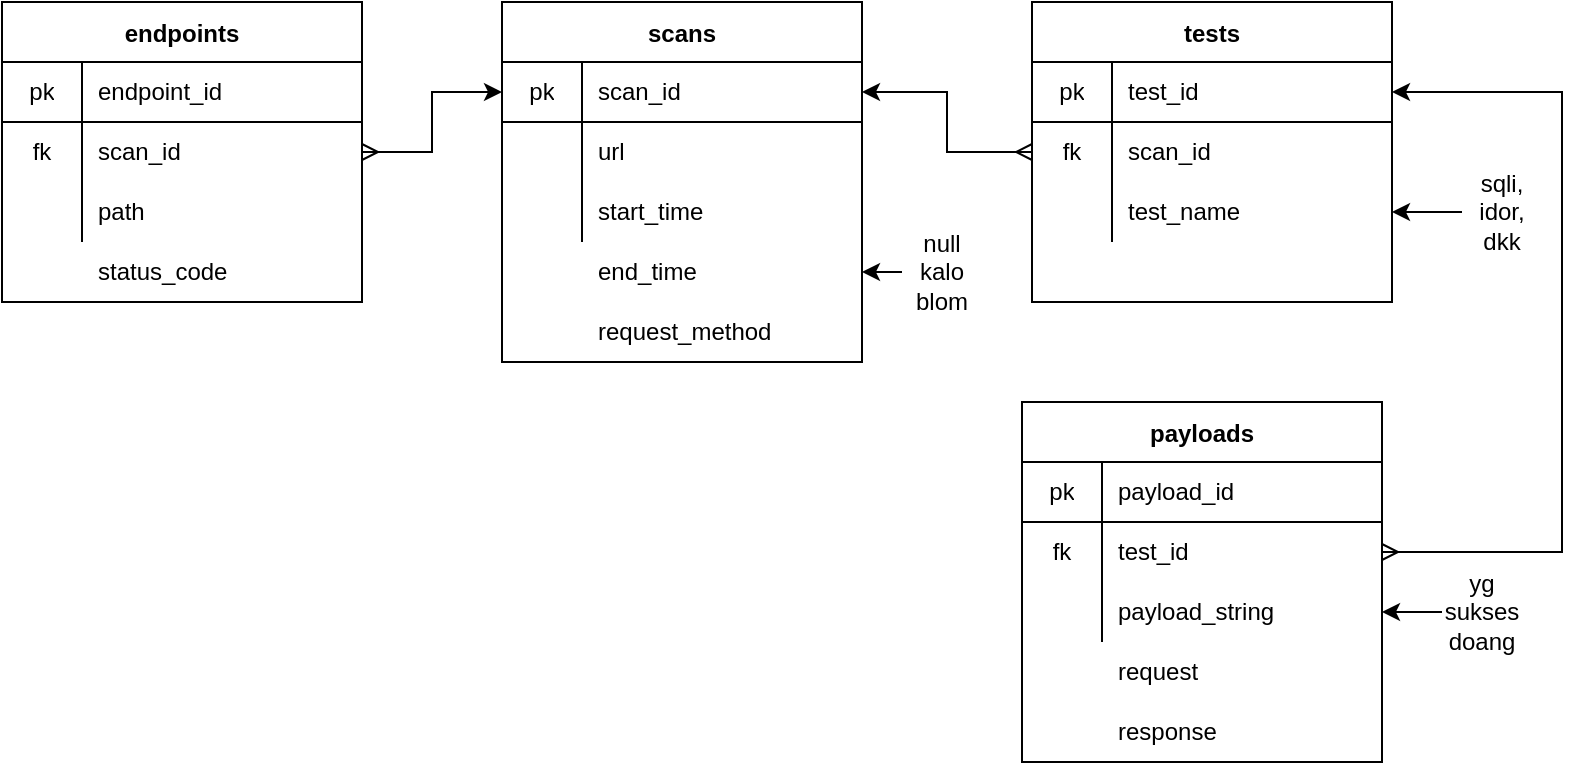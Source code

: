 <mxfile version="14.9.4" type="device"><diagram id="RLoXXJZ_C683b6KdokvH" name="Page-1"><mxGraphModel dx="824" dy="680" grid="1" gridSize="10" guides="1" tooltips="1" connect="1" arrows="1" fold="1" page="1" pageScale="1" pageWidth="850" pageHeight="1100" math="0" shadow="0"><root><mxCell id="0"/><mxCell id="1" parent="0"/><mxCell id="6PdaYhCclQnwIaYxH2Qa-1" value="scans" style="shape=table;startSize=30;container=1;collapsible=0;childLayout=tableLayout;fixedRows=1;rowLines=0;fontStyle=1;align=center;pointerEvents=1;" parent="1" vertex="1"><mxGeometry x="285" y="190" width="180" height="180" as="geometry"/></mxCell><mxCell id="6PdaYhCclQnwIaYxH2Qa-2" value="" style="shape=partialRectangle;html=1;whiteSpace=wrap;collapsible=0;dropTarget=0;pointerEvents=1;fillColor=none;top=0;left=0;bottom=1;right=0;points=[[0,0.5],[1,0.5]];portConstraint=eastwest;" parent="6PdaYhCclQnwIaYxH2Qa-1" vertex="1"><mxGeometry y="30" width="180" height="30" as="geometry"/></mxCell><mxCell id="6PdaYhCclQnwIaYxH2Qa-3" value="pk" style="shape=partialRectangle;html=1;whiteSpace=wrap;connectable=0;fillColor=none;top=0;left=0;bottom=0;right=0;overflow=hidden;pointerEvents=1;" parent="6PdaYhCclQnwIaYxH2Qa-2" vertex="1"><mxGeometry width="40" height="30" as="geometry"/></mxCell><mxCell id="6PdaYhCclQnwIaYxH2Qa-4" value="scan_id" style="shape=partialRectangle;html=1;whiteSpace=wrap;connectable=0;fillColor=none;top=0;left=0;bottom=0;right=0;align=left;spacingLeft=6;overflow=hidden;pointerEvents=1;" parent="6PdaYhCclQnwIaYxH2Qa-2" vertex="1"><mxGeometry x="40" width="140" height="30" as="geometry"/></mxCell><mxCell id="6PdaYhCclQnwIaYxH2Qa-5" value="" style="shape=partialRectangle;html=1;whiteSpace=wrap;collapsible=0;dropTarget=0;pointerEvents=1;fillColor=none;top=0;left=0;bottom=0;right=0;points=[[0,0.5],[1,0.5]];portConstraint=eastwest;" parent="6PdaYhCclQnwIaYxH2Qa-1" vertex="1"><mxGeometry y="60" width="180" height="30" as="geometry"/></mxCell><mxCell id="6PdaYhCclQnwIaYxH2Qa-6" value="" style="shape=partialRectangle;html=1;whiteSpace=wrap;connectable=0;fillColor=none;top=0;left=0;bottom=0;right=0;overflow=hidden;pointerEvents=1;" parent="6PdaYhCclQnwIaYxH2Qa-5" vertex="1"><mxGeometry width="40" height="30" as="geometry"/></mxCell><mxCell id="6PdaYhCclQnwIaYxH2Qa-7" value="url" style="shape=partialRectangle;html=1;whiteSpace=wrap;connectable=0;fillColor=none;top=0;left=0;bottom=0;right=0;align=left;spacingLeft=6;overflow=hidden;pointerEvents=1;" parent="6PdaYhCclQnwIaYxH2Qa-5" vertex="1"><mxGeometry x="40" width="140" height="30" as="geometry"/></mxCell><mxCell id="6PdaYhCclQnwIaYxH2Qa-8" value="" style="shape=partialRectangle;html=1;whiteSpace=wrap;collapsible=0;dropTarget=0;pointerEvents=1;fillColor=none;top=0;left=0;bottom=0;right=0;points=[[0,0.5],[1,0.5]];portConstraint=eastwest;" parent="6PdaYhCclQnwIaYxH2Qa-1" vertex="1"><mxGeometry y="90" width="180" height="30" as="geometry"/></mxCell><mxCell id="6PdaYhCclQnwIaYxH2Qa-9" value="" style="shape=partialRectangle;html=1;whiteSpace=wrap;connectable=0;fillColor=none;top=0;left=0;bottom=0;right=0;overflow=hidden;pointerEvents=1;" parent="6PdaYhCclQnwIaYxH2Qa-8" vertex="1"><mxGeometry width="40" height="30" as="geometry"/></mxCell><mxCell id="6PdaYhCclQnwIaYxH2Qa-10" value="start_time" style="shape=partialRectangle;html=1;whiteSpace=wrap;connectable=0;fillColor=none;top=0;left=0;bottom=0;right=0;align=left;spacingLeft=6;overflow=hidden;pointerEvents=1;" parent="6PdaYhCclQnwIaYxH2Qa-8" vertex="1"><mxGeometry x="40" width="140" height="30" as="geometry"/></mxCell><mxCell id="6PdaYhCclQnwIaYxH2Qa-11" value="tests" style="shape=table;startSize=30;container=1;collapsible=0;childLayout=tableLayout;fixedRows=1;rowLines=0;fontStyle=1;align=center;pointerEvents=1;" parent="1" vertex="1"><mxGeometry x="550" y="190" width="180" height="150" as="geometry"/></mxCell><mxCell id="6PdaYhCclQnwIaYxH2Qa-12" value="" style="shape=partialRectangle;html=1;whiteSpace=wrap;collapsible=0;dropTarget=0;pointerEvents=1;fillColor=none;top=0;left=0;bottom=1;right=0;points=[[0,0.5],[1,0.5]];portConstraint=eastwest;" parent="6PdaYhCclQnwIaYxH2Qa-11" vertex="1"><mxGeometry y="30" width="180" height="30" as="geometry"/></mxCell><mxCell id="6PdaYhCclQnwIaYxH2Qa-13" value="pk" style="shape=partialRectangle;html=1;whiteSpace=wrap;connectable=0;fillColor=none;top=0;left=0;bottom=0;right=0;overflow=hidden;pointerEvents=1;" parent="6PdaYhCclQnwIaYxH2Qa-12" vertex="1"><mxGeometry width="40" height="30" as="geometry"/></mxCell><mxCell id="6PdaYhCclQnwIaYxH2Qa-14" value="test_id" style="shape=partialRectangle;html=1;whiteSpace=wrap;connectable=0;fillColor=none;top=0;left=0;bottom=0;right=0;align=left;spacingLeft=6;overflow=hidden;pointerEvents=1;" parent="6PdaYhCclQnwIaYxH2Qa-12" vertex="1"><mxGeometry x="40" width="140" height="30" as="geometry"/></mxCell><mxCell id="6PdaYhCclQnwIaYxH2Qa-15" value="" style="shape=partialRectangle;html=1;whiteSpace=wrap;collapsible=0;dropTarget=0;pointerEvents=1;fillColor=none;top=0;left=0;bottom=0;right=0;points=[[0,0.5],[1,0.5]];portConstraint=eastwest;" parent="6PdaYhCclQnwIaYxH2Qa-11" vertex="1"><mxGeometry y="60" width="180" height="30" as="geometry"/></mxCell><mxCell id="6PdaYhCclQnwIaYxH2Qa-16" value="fk" style="shape=partialRectangle;html=1;whiteSpace=wrap;connectable=0;fillColor=none;top=0;left=0;bottom=0;right=0;overflow=hidden;pointerEvents=1;" parent="6PdaYhCclQnwIaYxH2Qa-15" vertex="1"><mxGeometry width="40" height="30" as="geometry"/></mxCell><mxCell id="6PdaYhCclQnwIaYxH2Qa-17" value="scan_id" style="shape=partialRectangle;html=1;whiteSpace=wrap;connectable=0;fillColor=none;top=0;left=0;bottom=0;right=0;align=left;spacingLeft=6;overflow=hidden;pointerEvents=1;" parent="6PdaYhCclQnwIaYxH2Qa-15" vertex="1"><mxGeometry x="40" width="140" height="30" as="geometry"/></mxCell><mxCell id="6PdaYhCclQnwIaYxH2Qa-18" value="" style="shape=partialRectangle;html=1;whiteSpace=wrap;collapsible=0;dropTarget=0;pointerEvents=1;fillColor=none;top=0;left=0;bottom=0;right=0;points=[[0,0.5],[1,0.5]];portConstraint=eastwest;" parent="6PdaYhCclQnwIaYxH2Qa-11" vertex="1"><mxGeometry y="90" width="180" height="30" as="geometry"/></mxCell><mxCell id="6PdaYhCclQnwIaYxH2Qa-19" value="" style="shape=partialRectangle;html=1;whiteSpace=wrap;connectable=0;fillColor=none;top=0;left=0;bottom=0;right=0;overflow=hidden;pointerEvents=1;" parent="6PdaYhCclQnwIaYxH2Qa-18" vertex="1"><mxGeometry width="40" height="30" as="geometry"/></mxCell><mxCell id="6PdaYhCclQnwIaYxH2Qa-20" value="test_name" style="shape=partialRectangle;html=1;whiteSpace=wrap;connectable=0;fillColor=none;top=0;left=0;bottom=0;right=0;align=left;spacingLeft=6;overflow=hidden;pointerEvents=1;" parent="6PdaYhCclQnwIaYxH2Qa-18" vertex="1"><mxGeometry x="40" width="140" height="30" as="geometry"/></mxCell><mxCell id="6PdaYhCclQnwIaYxH2Qa-21" value="payloads" style="shape=table;startSize=30;container=1;collapsible=0;childLayout=tableLayout;fixedRows=1;rowLines=0;fontStyle=1;align=center;pointerEvents=1;" parent="1" vertex="1"><mxGeometry x="545" y="390" width="180" height="180" as="geometry"/></mxCell><mxCell id="6PdaYhCclQnwIaYxH2Qa-22" value="" style="shape=partialRectangle;html=1;whiteSpace=wrap;collapsible=0;dropTarget=0;pointerEvents=1;fillColor=none;top=0;left=0;bottom=1;right=0;points=[[0,0.5],[1,0.5]];portConstraint=eastwest;" parent="6PdaYhCclQnwIaYxH2Qa-21" vertex="1"><mxGeometry y="30" width="180" height="30" as="geometry"/></mxCell><mxCell id="6PdaYhCclQnwIaYxH2Qa-23" value="pk" style="shape=partialRectangle;html=1;whiteSpace=wrap;connectable=0;fillColor=none;top=0;left=0;bottom=0;right=0;overflow=hidden;pointerEvents=1;" parent="6PdaYhCclQnwIaYxH2Qa-22" vertex="1"><mxGeometry width="40" height="30" as="geometry"/></mxCell><mxCell id="6PdaYhCclQnwIaYxH2Qa-24" value="payload_id" style="shape=partialRectangle;html=1;whiteSpace=wrap;connectable=0;fillColor=none;top=0;left=0;bottom=0;right=0;align=left;spacingLeft=6;overflow=hidden;pointerEvents=1;" parent="6PdaYhCclQnwIaYxH2Qa-22" vertex="1"><mxGeometry x="40" width="140" height="30" as="geometry"/></mxCell><mxCell id="6PdaYhCclQnwIaYxH2Qa-25" value="" style="shape=partialRectangle;html=1;whiteSpace=wrap;collapsible=0;dropTarget=0;pointerEvents=1;fillColor=none;top=0;left=0;bottom=0;right=0;points=[[0,0.5],[1,0.5]];portConstraint=eastwest;" parent="6PdaYhCclQnwIaYxH2Qa-21" vertex="1"><mxGeometry y="60" width="180" height="30" as="geometry"/></mxCell><mxCell id="6PdaYhCclQnwIaYxH2Qa-26" value="fk" style="shape=partialRectangle;html=1;whiteSpace=wrap;connectable=0;fillColor=none;top=0;left=0;bottom=0;right=0;overflow=hidden;pointerEvents=1;" parent="6PdaYhCclQnwIaYxH2Qa-25" vertex="1"><mxGeometry width="40" height="30" as="geometry"/></mxCell><mxCell id="6PdaYhCclQnwIaYxH2Qa-27" value="test_id" style="shape=partialRectangle;html=1;whiteSpace=wrap;connectable=0;fillColor=none;top=0;left=0;bottom=0;right=0;align=left;spacingLeft=6;overflow=hidden;pointerEvents=1;" parent="6PdaYhCclQnwIaYxH2Qa-25" vertex="1"><mxGeometry x="40" width="140" height="30" as="geometry"/></mxCell><mxCell id="6PdaYhCclQnwIaYxH2Qa-28" value="" style="shape=partialRectangle;html=1;whiteSpace=wrap;collapsible=0;dropTarget=0;pointerEvents=1;fillColor=none;top=0;left=0;bottom=0;right=0;points=[[0,0.5],[1,0.5]];portConstraint=eastwest;" parent="6PdaYhCclQnwIaYxH2Qa-21" vertex="1"><mxGeometry y="90" width="180" height="30" as="geometry"/></mxCell><mxCell id="6PdaYhCclQnwIaYxH2Qa-29" value="" style="shape=partialRectangle;html=1;whiteSpace=wrap;connectable=0;fillColor=none;top=0;left=0;bottom=0;right=0;overflow=hidden;pointerEvents=1;" parent="6PdaYhCclQnwIaYxH2Qa-28" vertex="1"><mxGeometry width="40" height="30" as="geometry"/></mxCell><mxCell id="6PdaYhCclQnwIaYxH2Qa-30" value="payload_string" style="shape=partialRectangle;html=1;whiteSpace=wrap;connectable=0;fillColor=none;top=0;left=0;bottom=0;right=0;align=left;spacingLeft=6;overflow=hidden;pointerEvents=1;" parent="6PdaYhCclQnwIaYxH2Qa-28" vertex="1"><mxGeometry x="40" width="140" height="30" as="geometry"/></mxCell><mxCell id="6PdaYhCclQnwIaYxH2Qa-31" value="" style="shape=partialRectangle;html=1;whiteSpace=wrap;connectable=0;fillColor=none;top=0;left=0;bottom=0;right=0;overflow=hidden;pointerEvents=1;" parent="1" vertex="1"><mxGeometry x="545" y="510" width="40" height="30" as="geometry"/></mxCell><mxCell id="6PdaYhCclQnwIaYxH2Qa-32" value="request" style="shape=partialRectangle;html=1;whiteSpace=wrap;connectable=0;fillColor=none;top=0;left=0;bottom=0;right=0;align=left;spacingLeft=6;overflow=hidden;pointerEvents=1;" parent="1" vertex="1"><mxGeometry x="585" y="510" width="140" height="30" as="geometry"/></mxCell><mxCell id="6PdaYhCclQnwIaYxH2Qa-33" value="" style="shape=partialRectangle;html=1;whiteSpace=wrap;connectable=0;fillColor=none;top=0;left=0;bottom=0;right=0;overflow=hidden;pointerEvents=1;" parent="1" vertex="1"><mxGeometry x="285" y="310" width="40" height="30" as="geometry"/></mxCell><mxCell id="6PdaYhCclQnwIaYxH2Qa-34" value="end_time" style="shape=partialRectangle;html=1;whiteSpace=wrap;connectable=0;fillColor=none;top=0;left=0;bottom=0;right=0;align=left;spacingLeft=6;overflow=hidden;pointerEvents=1;" parent="1" vertex="1"><mxGeometry x="325" y="310" width="140" height="30" as="geometry"/></mxCell><mxCell id="6PdaYhCclQnwIaYxH2Qa-36" style="edgeStyle=orthogonalEdgeStyle;rounded=0;orthogonalLoop=1;jettySize=auto;html=1;entryX=1;entryY=0.5;entryDx=0;entryDy=0;" parent="1" source="6PdaYhCclQnwIaYxH2Qa-35" target="6PdaYhCclQnwIaYxH2Qa-28" edge="1"><mxGeometry relative="1" as="geometry"/></mxCell><mxCell id="6PdaYhCclQnwIaYxH2Qa-35" value="yg sukses doang" style="text;html=1;strokeColor=none;fillColor=none;align=center;verticalAlign=middle;whiteSpace=wrap;rounded=0;" parent="1" vertex="1"><mxGeometry x="755" y="485" width="40" height="20" as="geometry"/></mxCell><mxCell id="6PdaYhCclQnwIaYxH2Qa-38" style="edgeStyle=orthogonalEdgeStyle;rounded=0;orthogonalLoop=1;jettySize=auto;html=1;entryX=1;entryY=0.5;entryDx=0;entryDy=0;startArrow=ERmany;startFill=0;" parent="1" source="6PdaYhCclQnwIaYxH2Qa-25" target="6PdaYhCclQnwIaYxH2Qa-12" edge="1"><mxGeometry relative="1" as="geometry"><Array as="points"><mxPoint x="815" y="465"/><mxPoint x="815" y="235"/></Array></mxGeometry></mxCell><mxCell id="6PdaYhCclQnwIaYxH2Qa-39" style="edgeStyle=orthogonalEdgeStyle;rounded=0;orthogonalLoop=1;jettySize=auto;html=1;entryX=1;entryY=0.5;entryDx=0;entryDy=0;exitX=0;exitY=0.5;exitDx=0;exitDy=0;startArrow=ERmany;startFill=0;" parent="1" source="6PdaYhCclQnwIaYxH2Qa-15" target="6PdaYhCclQnwIaYxH2Qa-2" edge="1"><mxGeometry relative="1" as="geometry"/></mxCell><mxCell id="6PdaYhCclQnwIaYxH2Qa-40" value="" style="shape=partialRectangle;html=1;whiteSpace=wrap;connectable=0;fillColor=none;top=0;left=0;bottom=0;right=0;overflow=hidden;pointerEvents=1;" parent="1" vertex="1"><mxGeometry x="545" y="540" width="40" height="30" as="geometry"/></mxCell><mxCell id="6PdaYhCclQnwIaYxH2Qa-41" value="response" style="shape=partialRectangle;html=1;whiteSpace=wrap;connectable=0;fillColor=none;top=0;left=0;bottom=0;right=0;align=left;spacingLeft=6;overflow=hidden;pointerEvents=1;" parent="1" vertex="1"><mxGeometry x="585" y="540" width="140" height="30" as="geometry"/></mxCell><mxCell id="6PdaYhCclQnwIaYxH2Qa-42" value="" style="shape=partialRectangle;html=1;whiteSpace=wrap;connectable=0;fillColor=none;top=0;left=0;bottom=0;right=0;overflow=hidden;pointerEvents=1;" parent="1" vertex="1"><mxGeometry x="285" y="340" width="40" height="30" as="geometry"/></mxCell><mxCell id="6PdaYhCclQnwIaYxH2Qa-43" value="request_method" style="shape=partialRectangle;html=1;whiteSpace=wrap;connectable=0;fillColor=none;top=0;left=0;bottom=0;right=0;align=left;spacingLeft=6;overflow=hidden;pointerEvents=1;" parent="1" vertex="1"><mxGeometry x="325" y="340" width="140" height="30" as="geometry"/></mxCell><mxCell id="6PdaYhCclQnwIaYxH2Qa-45" style="edgeStyle=orthogonalEdgeStyle;rounded=0;orthogonalLoop=1;jettySize=auto;html=1;" parent="1" source="6PdaYhCclQnwIaYxH2Qa-44" edge="1"><mxGeometry relative="1" as="geometry"><mxPoint x="465" y="325" as="targetPoint"/></mxGeometry></mxCell><mxCell id="6PdaYhCclQnwIaYxH2Qa-44" value="null kalo blom" style="text;html=1;strokeColor=none;fillColor=none;align=center;verticalAlign=middle;whiteSpace=wrap;rounded=0;" parent="1" vertex="1"><mxGeometry x="485" y="315" width="40" height="20" as="geometry"/></mxCell><mxCell id="6PdaYhCclQnwIaYxH2Qa-47" style="edgeStyle=orthogonalEdgeStyle;rounded=0;orthogonalLoop=1;jettySize=auto;html=1;entryX=1;entryY=0.5;entryDx=0;entryDy=0;" parent="1" source="6PdaYhCclQnwIaYxH2Qa-46" target="6PdaYhCclQnwIaYxH2Qa-18" edge="1"><mxGeometry relative="1" as="geometry"/></mxCell><mxCell id="6PdaYhCclQnwIaYxH2Qa-46" value="sqli, idor, dkk" style="text;html=1;strokeColor=none;fillColor=none;align=center;verticalAlign=middle;whiteSpace=wrap;rounded=0;" parent="1" vertex="1"><mxGeometry x="765" y="285" width="40" height="20" as="geometry"/></mxCell><mxCell id="E14tl2TjhjXz2BV6QBqy-1" value="endpoints" style="shape=table;startSize=30;container=1;collapsible=0;childLayout=tableLayout;fixedRows=1;rowLines=0;fontStyle=1;align=center;pointerEvents=1;" vertex="1" parent="1"><mxGeometry x="35" y="190" width="180" height="150" as="geometry"/></mxCell><mxCell id="E14tl2TjhjXz2BV6QBqy-2" value="" style="shape=partialRectangle;html=1;whiteSpace=wrap;collapsible=0;dropTarget=0;pointerEvents=1;fillColor=none;top=0;left=0;bottom=1;right=0;points=[[0,0.5],[1,0.5]];portConstraint=eastwest;" vertex="1" parent="E14tl2TjhjXz2BV6QBqy-1"><mxGeometry y="30" width="180" height="30" as="geometry"/></mxCell><mxCell id="E14tl2TjhjXz2BV6QBqy-3" value="pk" style="shape=partialRectangle;html=1;whiteSpace=wrap;connectable=0;fillColor=none;top=0;left=0;bottom=0;right=0;overflow=hidden;pointerEvents=1;" vertex="1" parent="E14tl2TjhjXz2BV6QBqy-2"><mxGeometry width="40" height="30" as="geometry"/></mxCell><mxCell id="E14tl2TjhjXz2BV6QBqy-4" value="endpoint_id" style="shape=partialRectangle;html=1;whiteSpace=wrap;connectable=0;fillColor=none;top=0;left=0;bottom=0;right=0;align=left;spacingLeft=6;overflow=hidden;pointerEvents=1;" vertex="1" parent="E14tl2TjhjXz2BV6QBqy-2"><mxGeometry x="40" width="140" height="30" as="geometry"/></mxCell><mxCell id="E14tl2TjhjXz2BV6QBqy-5" value="" style="shape=partialRectangle;html=1;whiteSpace=wrap;collapsible=0;dropTarget=0;pointerEvents=1;fillColor=none;top=0;left=0;bottom=0;right=0;points=[[0,0.5],[1,0.5]];portConstraint=eastwest;" vertex="1" parent="E14tl2TjhjXz2BV6QBqy-1"><mxGeometry y="60" width="180" height="30" as="geometry"/></mxCell><mxCell id="E14tl2TjhjXz2BV6QBqy-6" value="fk" style="shape=partialRectangle;html=1;whiteSpace=wrap;connectable=0;fillColor=none;top=0;left=0;bottom=0;right=0;overflow=hidden;pointerEvents=1;" vertex="1" parent="E14tl2TjhjXz2BV6QBqy-5"><mxGeometry width="40" height="30" as="geometry"/></mxCell><mxCell id="E14tl2TjhjXz2BV6QBqy-7" value="scan_id" style="shape=partialRectangle;html=1;whiteSpace=wrap;connectable=0;fillColor=none;top=0;left=0;bottom=0;right=0;align=left;spacingLeft=6;overflow=hidden;pointerEvents=1;" vertex="1" parent="E14tl2TjhjXz2BV6QBqy-5"><mxGeometry x="40" width="140" height="30" as="geometry"/></mxCell><mxCell id="E14tl2TjhjXz2BV6QBqy-8" value="" style="shape=partialRectangle;html=1;whiteSpace=wrap;collapsible=0;dropTarget=0;pointerEvents=1;fillColor=none;top=0;left=0;bottom=0;right=0;points=[[0,0.5],[1,0.5]];portConstraint=eastwest;" vertex="1" parent="E14tl2TjhjXz2BV6QBqy-1"><mxGeometry y="90" width="180" height="30" as="geometry"/></mxCell><mxCell id="E14tl2TjhjXz2BV6QBqy-9" value="" style="shape=partialRectangle;html=1;whiteSpace=wrap;connectable=0;fillColor=none;top=0;left=0;bottom=0;right=0;overflow=hidden;pointerEvents=1;" vertex="1" parent="E14tl2TjhjXz2BV6QBqy-8"><mxGeometry width="40" height="30" as="geometry"/></mxCell><mxCell id="E14tl2TjhjXz2BV6QBqy-10" value="path" style="shape=partialRectangle;html=1;whiteSpace=wrap;connectable=0;fillColor=none;top=0;left=0;bottom=0;right=0;align=left;spacingLeft=6;overflow=hidden;pointerEvents=1;" vertex="1" parent="E14tl2TjhjXz2BV6QBqy-8"><mxGeometry x="40" width="140" height="30" as="geometry"/></mxCell><mxCell id="E14tl2TjhjXz2BV6QBqy-15" value="" style="shape=partialRectangle;html=1;whiteSpace=wrap;connectable=0;fillColor=none;top=0;left=0;bottom=0;right=0;overflow=hidden;pointerEvents=1;" vertex="1" parent="1"><mxGeometry x="35" y="310" width="40" height="30" as="geometry"/></mxCell><mxCell id="E14tl2TjhjXz2BV6QBqy-16" value="status_code" style="shape=partialRectangle;html=1;whiteSpace=wrap;connectable=0;fillColor=none;top=0;left=0;bottom=0;right=0;align=left;spacingLeft=6;overflow=hidden;pointerEvents=1;" vertex="1" parent="1"><mxGeometry x="75" y="310" width="140" height="30" as="geometry"/></mxCell><mxCell id="E14tl2TjhjXz2BV6QBqy-17" style="edgeStyle=orthogonalEdgeStyle;rounded=0;orthogonalLoop=1;jettySize=auto;html=1;entryX=0;entryY=0.5;entryDx=0;entryDy=0;startArrow=ERmany;startFill=0;" edge="1" parent="1" source="E14tl2TjhjXz2BV6QBqy-5" target="6PdaYhCclQnwIaYxH2Qa-2"><mxGeometry relative="1" as="geometry"/></mxCell></root></mxGraphModel></diagram></mxfile>